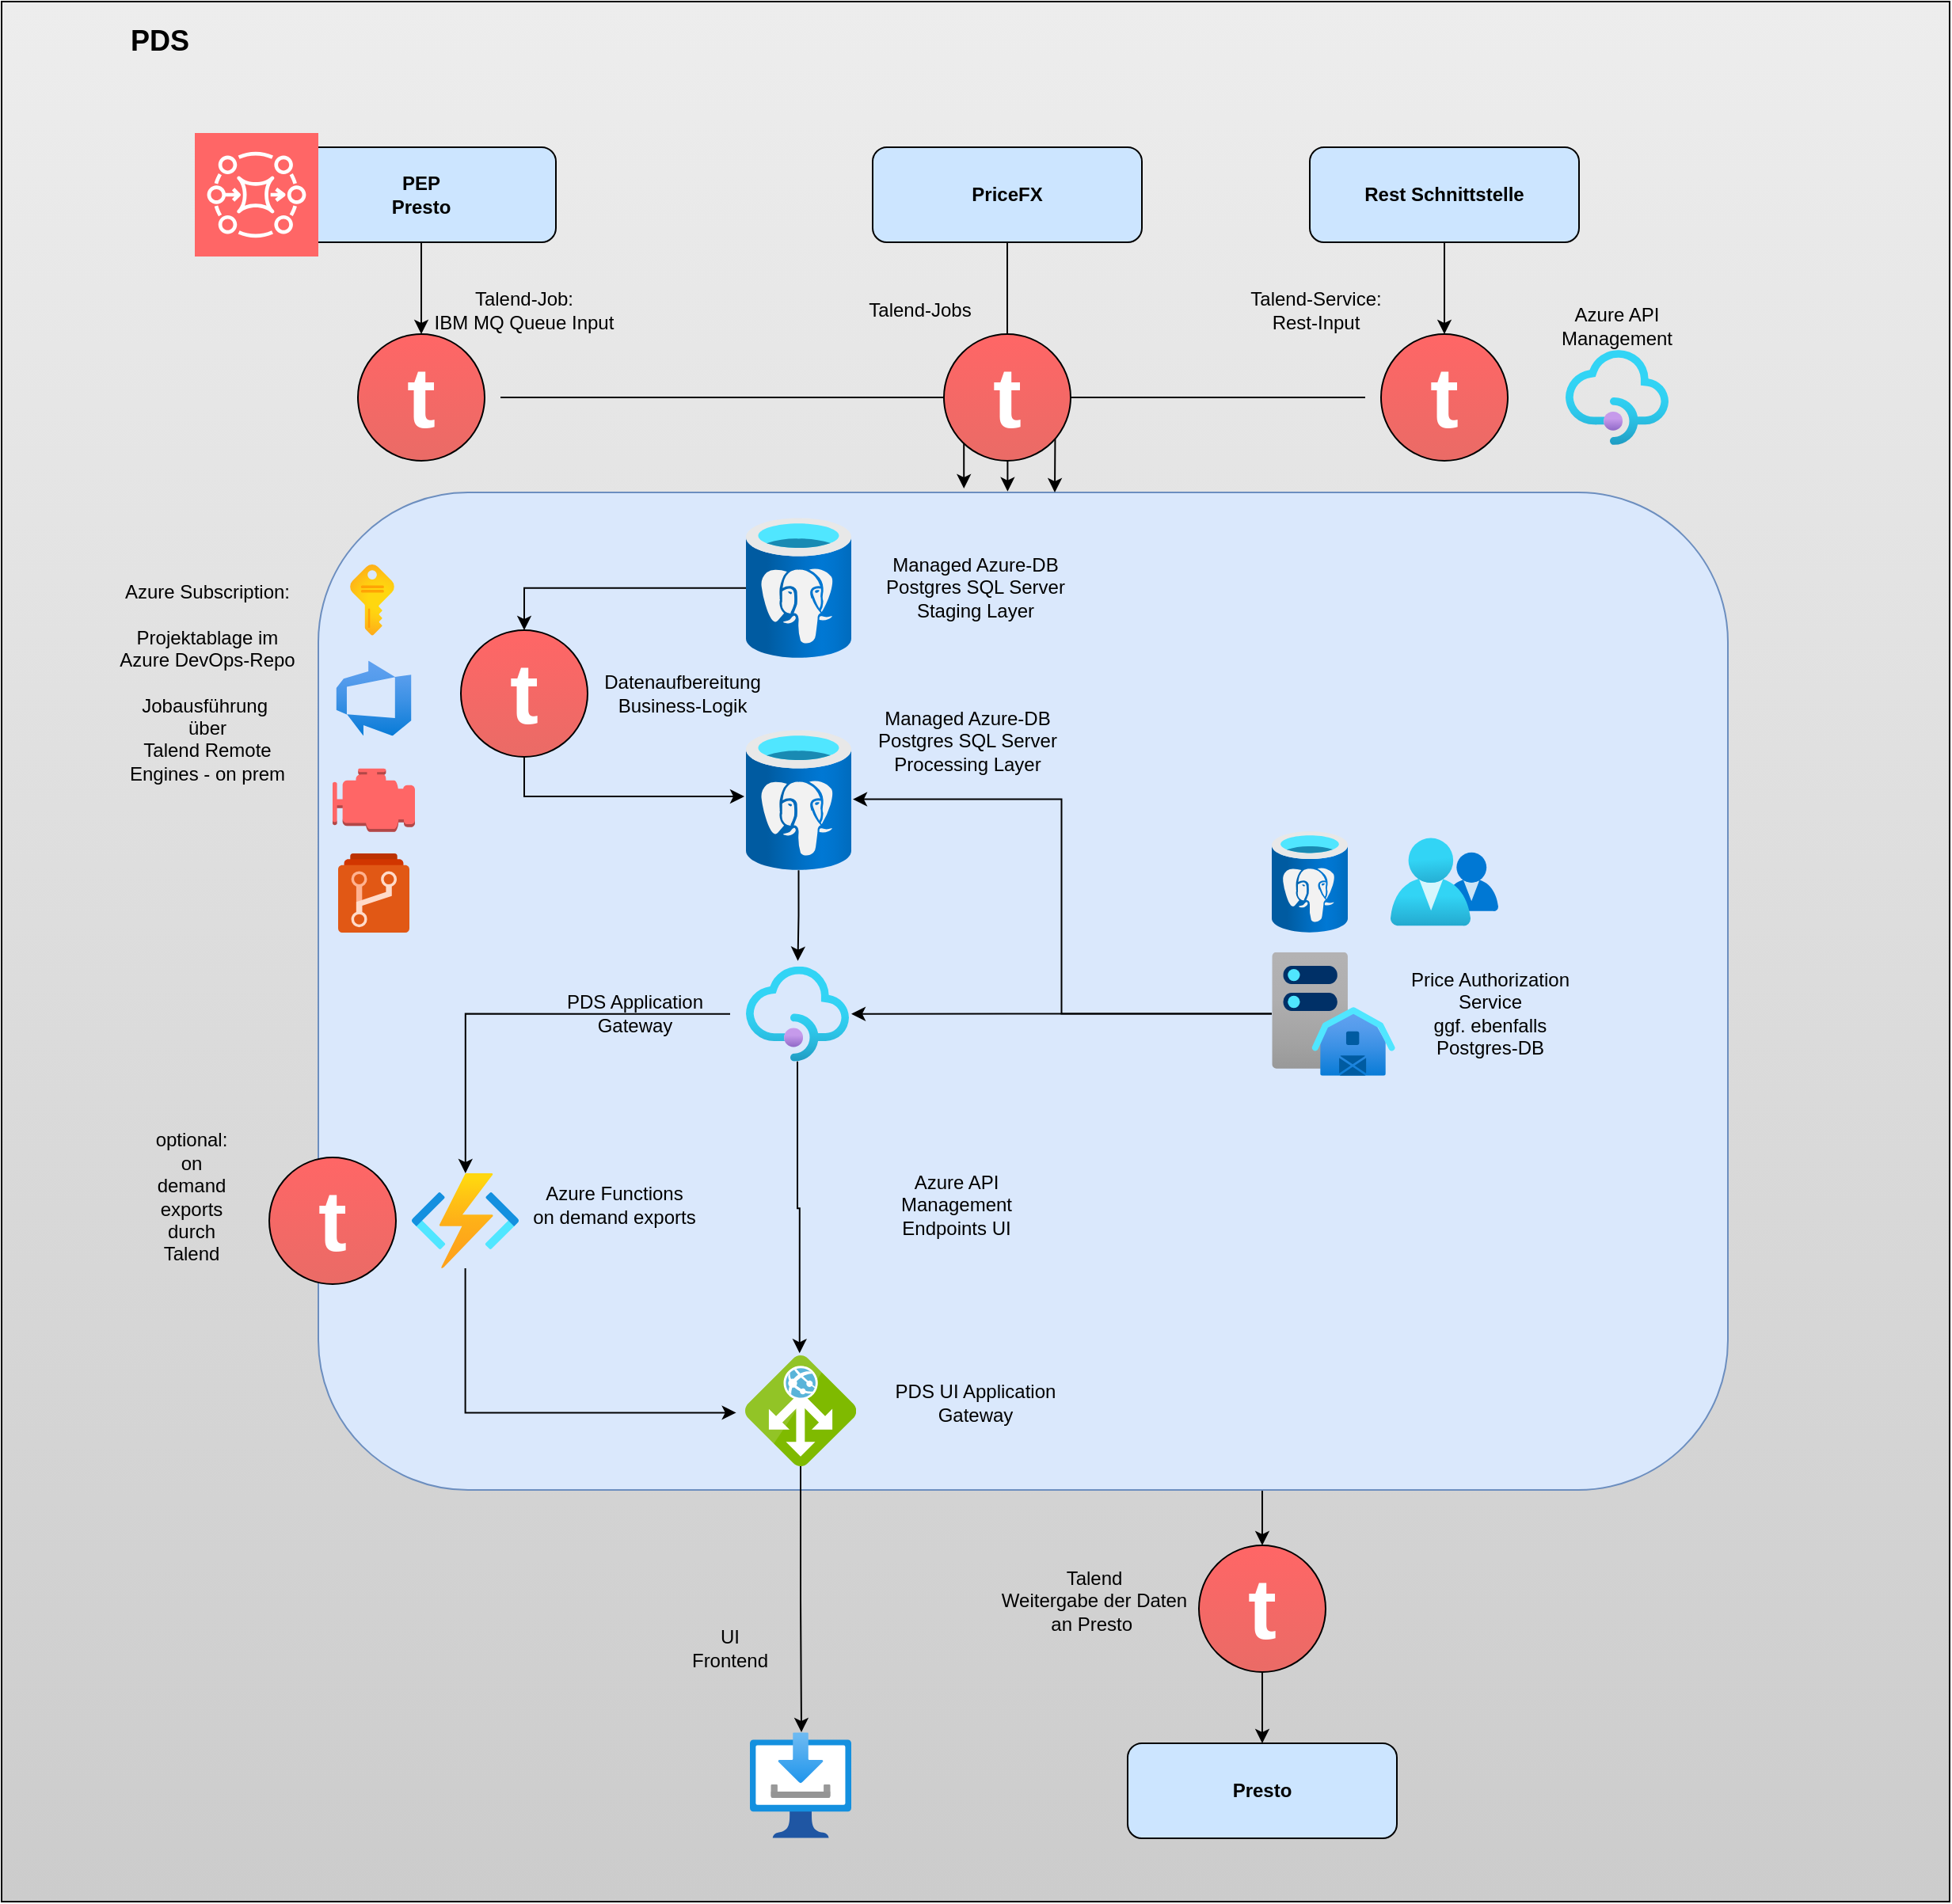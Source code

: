 <mxfile version="22.1.8" type="github">
  <diagram name="Seite-1" id="4qsizp8y5dEVkx0iQMWr">
    <mxGraphModel dx="3703" dy="2286" grid="1" gridSize="10" guides="1" tooltips="1" connect="1" arrows="1" fold="1" page="1" pageScale="1" pageWidth="827" pageHeight="1169" math="0" shadow="0">
      <root>
        <mxCell id="0" />
        <mxCell id="1" parent="0" />
        <mxCell id="PJB8R_SI4VqUsFEprVOb-1" value="" style="rounded=0;whiteSpace=wrap;html=1;labelBackgroundColor=none;fillColor=#EDEDED;gradientColor=#CCCCCC;" parent="1" vertex="1">
          <mxGeometry x="-1510" y="-1090" width="1230" height="1200" as="geometry" />
        </mxCell>
        <mxCell id="PJB8R_SI4VqUsFEprVOb-2" style="edgeStyle=orthogonalEdgeStyle;rounded=0;orthogonalLoop=1;jettySize=auto;html=1;entryX=0.5;entryY=0;entryDx=0;entryDy=0;exitX=0.493;exitY=1.004;exitDx=0;exitDy=0;exitPerimeter=0;" parent="1" source="PJB8R_SI4VqUsFEprVOb-27" target="PJB8R_SI4VqUsFEprVOb-37" edge="1">
          <mxGeometry relative="1" as="geometry">
            <mxPoint x="-1008.75" y="-440" as="targetPoint" />
          </mxGeometry>
        </mxCell>
        <mxCell id="PJB8R_SI4VqUsFEprVOb-3" value="" style="rounded=1;whiteSpace=wrap;html=1;fillColor=#dae8fc;strokeColor=#6c8ebf;" parent="1" vertex="1">
          <mxGeometry x="-1310" y="-780" width="890" height="630" as="geometry" />
        </mxCell>
        <mxCell id="PJB8R_SI4VqUsFEprVOb-4" value="&lt;b&gt;PEP&lt;br&gt;Presto&lt;br&gt;&lt;/b&gt;" style="rounded=1;whiteSpace=wrap;html=1;fillColor=#CCE5FF;" parent="1" vertex="1">
          <mxGeometry x="-1330" y="-998" width="170" height="60" as="geometry" />
        </mxCell>
        <mxCell id="PJB8R_SI4VqUsFEprVOb-5" style="edgeStyle=orthogonalEdgeStyle;rounded=0;orthogonalLoop=1;jettySize=auto;html=1;entryX=0.5;entryY=0;entryDx=0;entryDy=0;" parent="1" source="PJB8R_SI4VqUsFEprVOb-6" target="PJB8R_SI4VqUsFEprVOb-25" edge="1">
          <mxGeometry relative="1" as="geometry" />
        </mxCell>
        <mxCell id="PJB8R_SI4VqUsFEprVOb-6" value="" style="image;aspect=fixed;html=1;points=[];align=center;fontSize=12;image=img/lib/azure2/databases/Azure_Database_PostgreSQL_Server.svg;" parent="1" vertex="1">
          <mxGeometry x="-1040" y="-764" width="66.5" height="88.66" as="geometry" />
        </mxCell>
        <mxCell id="PJB8R_SI4VqUsFEprVOb-7" value="&lt;b&gt;Presto&lt;/b&gt;" style="rounded=1;whiteSpace=wrap;html=1;fillColor=#CCE5FF;" parent="1" vertex="1">
          <mxGeometry x="-799" y="10" width="170" height="60" as="geometry" />
        </mxCell>
        <mxCell id="PJB8R_SI4VqUsFEprVOb-8" value="" style="group;horizontal=0;labelBorderColor=default;html=1;fontStyle=0;perimeterSpacing=5;strokeWidth=10;rounded=0;glass=0;fillColor=none;gradientColor=none;shadow=0;" parent="1" vertex="1" connectable="0">
          <mxGeometry x="-1295" y="-880" width="100" height="80" as="geometry" />
        </mxCell>
        <mxCell id="PJB8R_SI4VqUsFEprVOb-9" value="" style="ellipse;whiteSpace=wrap;html=1;aspect=fixed;fillColor=#FF6666;strokeColor=default;fontSize=54;gradientColor=#EA6B66;" parent="PJB8R_SI4VqUsFEprVOb-8" vertex="1">
          <mxGeometry x="10" width="80" height="80" as="geometry" />
        </mxCell>
        <mxCell id="PJB8R_SI4VqUsFEprVOb-10" value="&lt;font face=&quot;Helvetica&quot; style=&quot;font-size: 54px;&quot;&gt;t&lt;/font&gt;" style="text;html=1;fontSize=48;fontStyle=1;verticalAlign=middle;align=center;strokeWidth=1;perimeterSpacing=0;rounded=0;horizontal=1;fontColor=#FFFFFF;fontFamily=Tahoma;whiteSpace=wrap;" parent="PJB8R_SI4VqUsFEprVOb-8" vertex="1">
          <mxGeometry y="20" width="100" height="40" as="geometry" />
        </mxCell>
        <mxCell id="PJB8R_SI4VqUsFEprVOb-11" value="Talend-Job:&lt;br&gt;IBM MQ Queue Input" style="text;html=1;strokeColor=none;fillColor=none;align=center;verticalAlign=middle;whiteSpace=wrap;rounded=0;" parent="1" vertex="1">
          <mxGeometry x="-1240" y="-910" width="120" height="30" as="geometry" />
        </mxCell>
        <mxCell id="PJB8R_SI4VqUsFEprVOb-12" style="edgeStyle=orthogonalEdgeStyle;rounded=0;orthogonalLoop=1;jettySize=auto;html=1;exitX=1;exitY=0.5;exitDx=0;exitDy=0;entryX=0.489;entryY=-0.001;entryDx=0;entryDy=0;entryPerimeter=0;" parent="1" source="PJB8R_SI4VqUsFEprVOb-10" target="PJB8R_SI4VqUsFEprVOb-3" edge="1">
          <mxGeometry relative="1" as="geometry" />
        </mxCell>
        <mxCell id="PJB8R_SI4VqUsFEprVOb-13" style="edgeStyle=orthogonalEdgeStyle;rounded=0;orthogonalLoop=1;jettySize=auto;html=1;exitX=0.5;exitY=1;exitDx=0;exitDy=0;entryX=0.5;entryY=0;entryDx=0;entryDy=0;" parent="1" source="PJB8R_SI4VqUsFEprVOb-14" target="PJB8R_SI4VqUsFEprVOb-16" edge="1">
          <mxGeometry relative="1" as="geometry" />
        </mxCell>
        <mxCell id="PJB8R_SI4VqUsFEprVOb-14" value="&lt;b&gt;Rest Schnittstelle&lt;br&gt;&lt;/b&gt;" style="rounded=1;whiteSpace=wrap;html=1;fillColor=#CCE5FF;" parent="1" vertex="1">
          <mxGeometry x="-684" y="-998" width="170" height="60" as="geometry" />
        </mxCell>
        <mxCell id="PJB8R_SI4VqUsFEprVOb-15" value="" style="group;horizontal=0;labelBorderColor=default;html=1;fontStyle=0;perimeterSpacing=5;strokeWidth=10;rounded=0;glass=0;fillColor=none;gradientColor=none;shadow=0;" parent="1" vertex="1" connectable="0">
          <mxGeometry x="-649" y="-880" width="100" height="80" as="geometry" />
        </mxCell>
        <mxCell id="PJB8R_SI4VqUsFEprVOb-16" value="" style="ellipse;whiteSpace=wrap;html=1;aspect=fixed;fillColor=#FF6666;strokeColor=default;fontSize=54;gradientColor=#EA6B66;" parent="PJB8R_SI4VqUsFEprVOb-15" vertex="1">
          <mxGeometry x="10" width="80" height="80" as="geometry" />
        </mxCell>
        <mxCell id="PJB8R_SI4VqUsFEprVOb-17" value="&lt;font face=&quot;Helvetica&quot; style=&quot;font-size: 54px;&quot;&gt;t&lt;/font&gt;" style="text;html=1;fontSize=48;fontStyle=1;verticalAlign=middle;align=center;strokeWidth=1;perimeterSpacing=0;rounded=0;horizontal=1;fontColor=#FFFFFF;fontFamily=Tahoma;whiteSpace=wrap;" parent="PJB8R_SI4VqUsFEprVOb-15" vertex="1">
          <mxGeometry y="20" width="100" height="40" as="geometry" />
        </mxCell>
        <mxCell id="PJB8R_SI4VqUsFEprVOb-18" style="edgeStyle=orthogonalEdgeStyle;rounded=0;orthogonalLoop=1;jettySize=auto;html=1;entryX=0.5;entryY=0;entryDx=0;entryDy=0;entryPerimeter=0;" parent="1" source="PJB8R_SI4VqUsFEprVOb-4" target="PJB8R_SI4VqUsFEprVOb-9" edge="1">
          <mxGeometry relative="1" as="geometry" />
        </mxCell>
        <mxCell id="PJB8R_SI4VqUsFEprVOb-19" value="Talend-Service:&lt;br&gt;Rest-Input" style="text;html=1;strokeColor=none;fillColor=none;align=center;verticalAlign=middle;whiteSpace=wrap;rounded=0;" parent="1" vertex="1">
          <mxGeometry x="-740" y="-910" width="120" height="30" as="geometry" />
        </mxCell>
        <mxCell id="PJB8R_SI4VqUsFEprVOb-20" value="" style="image;aspect=fixed;html=1;points=[];align=center;fontSize=12;image=img/lib/azure2/integration/API_Management_Services.svg;" parent="1" vertex="1">
          <mxGeometry x="-522.5" y="-870" width="65" height="60" as="geometry" />
        </mxCell>
        <mxCell id="PJB8R_SI4VqUsFEprVOb-21" value="Managed Azure-DB Postgres SQL Server&lt;br&gt;Staging Layer" style="text;html=1;strokeColor=none;fillColor=none;align=center;verticalAlign=middle;whiteSpace=wrap;rounded=0;" parent="1" vertex="1">
          <mxGeometry x="-955" y="-734.67" width="120" height="30" as="geometry" />
        </mxCell>
        <mxCell id="PJB8R_SI4VqUsFEprVOb-22" value="Azure API&lt;br&gt;Management" style="text;html=1;strokeColor=none;fillColor=none;align=center;verticalAlign=middle;whiteSpace=wrap;rounded=0;" parent="1" vertex="1">
          <mxGeometry x="-550" y="-900" width="120" height="30" as="geometry" />
        </mxCell>
        <mxCell id="PJB8R_SI4VqUsFEprVOb-23" style="edgeStyle=orthogonalEdgeStyle;rounded=0;orthogonalLoop=1;jettySize=auto;html=1;exitX=0;exitY=0.5;exitDx=0;exitDy=0;entryX=0.458;entryY=-0.004;entryDx=0;entryDy=0;entryPerimeter=0;" parent="1" source="PJB8R_SI4VqUsFEprVOb-17" target="PJB8R_SI4VqUsFEprVOb-3" edge="1">
          <mxGeometry relative="1" as="geometry" />
        </mxCell>
        <mxCell id="PJB8R_SI4VqUsFEprVOb-24" value="" style="group;horizontal=0;labelBorderColor=default;html=1;fontStyle=0;perimeterSpacing=5;strokeWidth=10;rounded=0;glass=0;fillColor=none;gradientColor=none;shadow=0;" parent="1" vertex="1" connectable="0">
          <mxGeometry x="-1230" y="-693" width="100" height="80" as="geometry" />
        </mxCell>
        <mxCell id="PJB8R_SI4VqUsFEprVOb-25" value="" style="ellipse;whiteSpace=wrap;html=1;aspect=fixed;fillColor=#FF6666;strokeColor=default;fontSize=54;gradientColor=#EA6B66;" parent="PJB8R_SI4VqUsFEprVOb-24" vertex="1">
          <mxGeometry x="10" width="80" height="80" as="geometry" />
        </mxCell>
        <mxCell id="PJB8R_SI4VqUsFEprVOb-26" value="&lt;font face=&quot;Helvetica&quot; style=&quot;font-size: 54px;&quot;&gt;t&lt;/font&gt;" style="text;html=1;fontSize=48;fontStyle=1;verticalAlign=middle;align=center;strokeWidth=1;perimeterSpacing=0;rounded=0;horizontal=1;fontColor=#FFFFFF;fontFamily=Tahoma;whiteSpace=wrap;" parent="PJB8R_SI4VqUsFEprVOb-24" vertex="1">
          <mxGeometry y="20" width="100" height="40" as="geometry" />
        </mxCell>
        <mxCell id="PJB8R_SI4VqUsFEprVOb-27" value="" style="image;aspect=fixed;html=1;points=[];align=center;fontSize=12;image=img/lib/azure2/databases/Azure_Database_PostgreSQL_Server.svg;" parent="1" vertex="1">
          <mxGeometry x="-1040" y="-630" width="66.5" height="88.66" as="geometry" />
        </mxCell>
        <mxCell id="PJB8R_SI4VqUsFEprVOb-28" style="edgeStyle=orthogonalEdgeStyle;rounded=0;orthogonalLoop=1;jettySize=auto;html=1;entryX=-0.015;entryY=0.474;entryDx=0;entryDy=0;entryPerimeter=0;exitX=0.5;exitY=1;exitDx=0;exitDy=0;" parent="1" source="PJB8R_SI4VqUsFEprVOb-25" target="PJB8R_SI4VqUsFEprVOb-27" edge="1">
          <mxGeometry relative="1" as="geometry" />
        </mxCell>
        <mxCell id="PJB8R_SI4VqUsFEprVOb-29" value="Managed Azure-DB Postgres SQL Server&lt;br&gt;Processing Layer" style="text;html=1;strokeColor=none;fillColor=none;align=center;verticalAlign=middle;whiteSpace=wrap;rounded=0;" parent="1" vertex="1">
          <mxGeometry x="-960" y="-638" width="120" height="30" as="geometry" />
        </mxCell>
        <mxCell id="PJB8R_SI4VqUsFEprVOb-30" value="Datenaufbereitung&lt;br&gt;Business-Logik" style="text;html=1;strokeColor=none;fillColor=none;align=center;verticalAlign=middle;whiteSpace=wrap;rounded=0;" parent="1" vertex="1">
          <mxGeometry x="-1140" y="-668" width="120" height="30" as="geometry" />
        </mxCell>
        <mxCell id="PJB8R_SI4VqUsFEprVOb-31" value="PDS" style="text;html=1;strokeColor=none;fillColor=none;align=center;verticalAlign=middle;whiteSpace=wrap;rounded=0;fontStyle=1;fontSize=18;" parent="1" vertex="1">
          <mxGeometry x="-1440" y="-1080" width="60" height="30" as="geometry" />
        </mxCell>
        <mxCell id="PJB8R_SI4VqUsFEprVOb-32" value="" style="image;aspect=fixed;html=1;points=[];align=center;fontSize=12;image=img/lib/azure2/devops/Azure_DevOps.svg;" parent="1" vertex="1">
          <mxGeometry x="-1298.75" y="-673.75" width="47.5" height="47.5" as="geometry" />
        </mxCell>
        <mxCell id="PJB8R_SI4VqUsFEprVOb-33" value="" style="image;aspect=fixed;html=1;points=[];align=center;fontSize=12;image=img/lib/azure2/general/Subscriptions.svg;" parent="1" vertex="1">
          <mxGeometry x="-1289.95" y="-734.67" width="27.89" height="45" as="geometry" />
        </mxCell>
        <mxCell id="PJB8R_SI4VqUsFEprVOb-34" value="Azure Subscription:&lt;br&gt;&lt;br&gt;Projektablage im&lt;br&gt;Azure DevOps-Repo&lt;br&gt;&lt;br&gt;Jobausführung&amp;nbsp;&lt;br&gt;über &lt;br&gt;Talend Remote Engines - on prem" style="text;html=1;strokeColor=none;fillColor=none;align=center;verticalAlign=middle;whiteSpace=wrap;rounded=0;" parent="1" vertex="1">
          <mxGeometry x="-1440" y="-675.34" width="120" height="30" as="geometry" />
        </mxCell>
        <mxCell id="PJB8R_SI4VqUsFEprVOb-35" value="" style="outlineConnect=0;dashed=0;verticalLabelPosition=bottom;verticalAlign=top;align=center;html=1;shape=mxgraph.aws3.emr_engine;fillColor=#FF6666;gradientColor=none;" parent="1" vertex="1">
          <mxGeometry x="-1301" y="-605.67" width="52" height="40" as="geometry" />
        </mxCell>
        <mxCell id="PJB8R_SI4VqUsFEprVOb-36" value="" style="group;horizontal=0;labelBorderColor=default;html=1;fontStyle=0;perimeterSpacing=5;strokeWidth=10;rounded=0;glass=0;fillColor=none;gradientColor=none;shadow=0;" parent="1" vertex="1" connectable="0">
          <mxGeometry x="-764" y="-115" width="100" height="80" as="geometry" />
        </mxCell>
        <mxCell id="PJB8R_SI4VqUsFEprVOb-37" value="" style="ellipse;whiteSpace=wrap;html=1;aspect=fixed;fillColor=#FF6666;strokeColor=default;fontSize=54;gradientColor=#EA6B66;" parent="PJB8R_SI4VqUsFEprVOb-36" vertex="1">
          <mxGeometry x="10" width="80" height="80" as="geometry" />
        </mxCell>
        <mxCell id="PJB8R_SI4VqUsFEprVOb-38" value="&lt;font face=&quot;Helvetica&quot; style=&quot;font-size: 54px;&quot;&gt;t&lt;/font&gt;" style="text;html=1;fontSize=48;fontStyle=1;verticalAlign=middle;align=center;strokeWidth=1;perimeterSpacing=0;rounded=0;horizontal=1;fontColor=#FFFFFF;fontFamily=Tahoma;whiteSpace=wrap;" parent="PJB8R_SI4VqUsFEprVOb-36" vertex="1">
          <mxGeometry y="20" width="100" height="40" as="geometry" />
        </mxCell>
        <mxCell id="PJB8R_SI4VqUsFEprVOb-39" style="edgeStyle=orthogonalEdgeStyle;rounded=0;orthogonalLoop=1;jettySize=auto;html=1;exitX=0.5;exitY=1;exitDx=0;exitDy=0;entryX=0.5;entryY=0;entryDx=0;entryDy=0;" parent="1" source="PJB8R_SI4VqUsFEprVOb-37" target="PJB8R_SI4VqUsFEprVOb-7" edge="1">
          <mxGeometry relative="1" as="geometry" />
        </mxCell>
        <mxCell id="PJB8R_SI4VqUsFEprVOb-40" value="Talend&lt;br&gt;Weitergabe der Daten an Presto&amp;nbsp;" style="text;html=1;strokeColor=none;fillColor=none;align=center;verticalAlign=middle;whiteSpace=wrap;rounded=0;" parent="1" vertex="1">
          <mxGeometry x="-880" y="-95" width="120" height="30" as="geometry" />
        </mxCell>
        <mxCell id="PJB8R_SI4VqUsFEprVOb-41" value="" style="sketch=0;points=[[0,0,0],[0.25,0,0],[0.5,0,0],[0.75,0,0],[1,0,0],[0,1,0],[0.25,1,0],[0.5,1,0],[0.75,1,0],[1,1,0],[0,0.25,0],[0,0.5,0],[0,0.75,0],[1,0.25,0],[1,0.5,0],[1,0.75,0]];outlineConnect=0;fontColor=#232F3E;fillColor=#FF6666;strokeColor=#ffffff;dashed=0;verticalLabelPosition=bottom;verticalAlign=top;align=center;html=1;fontSize=12;fontStyle=0;aspect=fixed;shape=mxgraph.aws4.resourceIcon;resIcon=mxgraph.aws4.mq;" parent="1" vertex="1">
          <mxGeometry x="-1388" y="-1007" width="78" height="78" as="geometry" />
        </mxCell>
        <mxCell id="PJB8R_SI4VqUsFEprVOb-42" style="edgeStyle=orthogonalEdgeStyle;rounded=0;orthogonalLoop=1;jettySize=auto;html=1;exitX=0.5;exitY=1;exitDx=0;exitDy=0;" parent="1" source="PJB8R_SI4VqUsFEprVOb-43" edge="1">
          <mxGeometry relative="1" as="geometry">
            <mxPoint x="-845" y="-780" as="targetPoint" />
          </mxGeometry>
        </mxCell>
        <mxCell id="PJB8R_SI4VqUsFEprVOb-43" value="&lt;b&gt;PriceFX&lt;br&gt;&lt;/b&gt;" style="rounded=1;whiteSpace=wrap;html=1;fillColor=#CCE5FF;" parent="1" vertex="1">
          <mxGeometry x="-960" y="-998" width="170" height="60" as="geometry" />
        </mxCell>
        <mxCell id="PJB8R_SI4VqUsFEprVOb-44" value="" style="group;horizontal=0;labelBorderColor=default;html=1;fontStyle=0;perimeterSpacing=5;strokeWidth=10;rounded=0;glass=0;fillColor=none;gradientColor=none;shadow=0;" parent="1" vertex="1" connectable="0">
          <mxGeometry x="-925" y="-880" width="100" height="80" as="geometry" />
        </mxCell>
        <mxCell id="PJB8R_SI4VqUsFEprVOb-45" value="" style="ellipse;whiteSpace=wrap;html=1;aspect=fixed;fillColor=#FF6666;strokeColor=default;fontSize=54;gradientColor=#EA6B66;" parent="PJB8R_SI4VqUsFEprVOb-44" vertex="1">
          <mxGeometry x="10" width="80" height="80" as="geometry" />
        </mxCell>
        <mxCell id="PJB8R_SI4VqUsFEprVOb-46" value="&lt;font face=&quot;Helvetica&quot; style=&quot;font-size: 54px;&quot;&gt;t&lt;/font&gt;" style="text;html=1;fontSize=48;fontStyle=1;verticalAlign=middle;align=center;strokeWidth=1;perimeterSpacing=0;rounded=0;horizontal=1;fontColor=#FFFFFF;fontFamily=Tahoma;whiteSpace=wrap;" parent="PJB8R_SI4VqUsFEprVOb-44" vertex="1">
          <mxGeometry y="20" width="100" height="40" as="geometry" />
        </mxCell>
        <mxCell id="PJB8R_SI4VqUsFEprVOb-48" value="Talend-Jobs" style="text;html=1;strokeColor=none;fillColor=none;align=center;verticalAlign=middle;whiteSpace=wrap;rounded=0;" parent="1" vertex="1">
          <mxGeometry x="-990" y="-910" width="120" height="30" as="geometry" />
        </mxCell>
        <mxCell id="PJB8R_SI4VqUsFEprVOb-49" style="edgeStyle=orthogonalEdgeStyle;rounded=0;orthogonalLoop=1;jettySize=auto;html=1;exitX=0.5;exitY=0;exitDx=0;exitDy=0;exitPerimeter=0;entryX=0.5;entryY=0;entryDx=0;entryDy=0;entryPerimeter=0;" parent="1" edge="1">
          <mxGeometry relative="1" as="geometry">
            <mxPoint x="-1141.75" y="-468" as="sourcePoint" />
            <mxPoint x="-1141.75" y="-468" as="targetPoint" />
          </mxGeometry>
        </mxCell>
        <mxCell id="PJB8R_SI4VqUsFEprVOb-50" value="PDS Application Gateway" style="text;html=1;strokeColor=none;fillColor=none;align=center;verticalAlign=middle;whiteSpace=wrap;rounded=0;" parent="1" vertex="1">
          <mxGeometry x="-1170" y="-465.67" width="120" height="30" as="geometry" />
        </mxCell>
        <mxCell id="PJB8R_SI4VqUsFEprVOb-52" value="" style="image;aspect=fixed;html=1;points=[];align=center;fontSize=12;image=img/lib/azure2/integration/API_Management_Services.svg;" parent="1" vertex="1">
          <mxGeometry x="-1040" y="-480.67" width="65" height="60" as="geometry" />
        </mxCell>
        <mxCell id="PJB8R_SI4VqUsFEprVOb-53" value="Price Authorization Service&lt;br&gt;ggf. ebenfalls Postgres-DB" style="text;html=1;strokeColor=none;fillColor=none;align=center;verticalAlign=middle;whiteSpace=wrap;rounded=0;" parent="1" vertex="1">
          <mxGeometry x="-630" y="-465.67" width="120" height="30" as="geometry" />
        </mxCell>
        <mxCell id="PJB8R_SI4VqUsFEprVOb-54" style="edgeStyle=orthogonalEdgeStyle;rounded=0;orthogonalLoop=1;jettySize=auto;html=1;entryX=0.518;entryY=0.022;entryDx=0;entryDy=0;entryPerimeter=0;" parent="1" source="PJB8R_SI4VqUsFEprVOb-27" edge="1">
          <mxGeometry relative="1" as="geometry">
            <mxPoint x="-1007.24" y="-484.13" as="targetPoint" />
          </mxGeometry>
        </mxCell>
        <mxCell id="PJB8R_SI4VqUsFEprVOb-56" style="edgeStyle=orthogonalEdgeStyle;rounded=0;orthogonalLoop=1;jettySize=auto;html=1;" parent="1" source="PJB8R_SI4VqUsFEprVOb-57" edge="1">
          <mxGeometry relative="1" as="geometry">
            <mxPoint x="-973.5" y="-450.67" as="targetPoint" />
          </mxGeometry>
        </mxCell>
        <mxCell id="PJB8R_SI4VqUsFEprVOb-57" value="" style="image;aspect=fixed;html=1;points=[];align=center;fontSize=12;image=img/lib/azure2/general/Server_Farm.svg;" parent="1" vertex="1">
          <mxGeometry x="-708" y="-489.67" width="78" height="78" as="geometry" />
        </mxCell>
        <mxCell id="PJB8R_SI4VqUsFEprVOb-58" value="" style="image;aspect=fixed;html=1;points=[];align=center;fontSize=12;image=img/lib/azure2/identity/Groups.svg;" parent="1" vertex="1">
          <mxGeometry x="-633" y="-562.0" width="68" height="56.0" as="geometry" />
        </mxCell>
        <mxCell id="PJB8R_SI4VqUsFEprVOb-60" style="edgeStyle=orthogonalEdgeStyle;rounded=0;orthogonalLoop=1;jettySize=auto;html=1;entryX=0.508;entryY=0;entryDx=0;entryDy=0;entryPerimeter=0;" parent="1" source="PJB8R_SI4VqUsFEprVOb-67" target="bPswr6uRPP71jAlzG4dA-1" edge="1">
          <mxGeometry relative="1" as="geometry">
            <mxPoint x="-1005.112" y="5.599" as="targetPoint" />
          </mxGeometry>
        </mxCell>
        <mxCell id="PJB8R_SI4VqUsFEprVOb-61" value="UI Frontend" style="text;html=1;strokeColor=none;fillColor=none;align=center;verticalAlign=middle;whiteSpace=wrap;rounded=0;" parent="1" vertex="1">
          <mxGeometry x="-1080" y="-65" width="60" height="30" as="geometry" />
        </mxCell>
        <mxCell id="PJB8R_SI4VqUsFEprVOb-62" style="edgeStyle=orthogonalEdgeStyle;rounded=0;orthogonalLoop=1;jettySize=auto;html=1;entryX=1.015;entryY=0.494;entryDx=0;entryDy=0;entryPerimeter=0;" parent="1" source="PJB8R_SI4VqUsFEprVOb-57" target="PJB8R_SI4VqUsFEprVOb-27" edge="1">
          <mxGeometry relative="1" as="geometry" />
        </mxCell>
        <mxCell id="PJB8R_SI4VqUsFEprVOb-63" value="Azure API Management&lt;br&gt;Endpoints UI" style="text;html=1;strokeColor=none;fillColor=none;align=center;verticalAlign=middle;whiteSpace=wrap;rounded=0;" parent="1" vertex="1">
          <mxGeometry x="-967" y="-345" width="120" height="30" as="geometry" />
        </mxCell>
        <mxCell id="PJB8R_SI4VqUsFEprVOb-64" value="" style="image;aspect=fixed;html=1;points=[];align=center;fontSize=12;image=img/lib/azure2/compute/Function_Apps.svg;" parent="1" vertex="1">
          <mxGeometry x="-1251.25" y="-350" width="68" height="60" as="geometry" />
        </mxCell>
        <mxCell id="PJB8R_SI4VqUsFEprVOb-65" style="edgeStyle=orthogonalEdgeStyle;rounded=0;orthogonalLoop=1;jettySize=auto;html=1;entryX=0.502;entryY=0;entryDx=0;entryDy=0;entryPerimeter=0;exitX=1;exitY=0.5;exitDx=0;exitDy=0;" parent="1" source="PJB8R_SI4VqUsFEprVOb-50" target="PJB8R_SI4VqUsFEprVOb-64" edge="1">
          <mxGeometry relative="1" as="geometry">
            <mxPoint x="-1009.34" y="-417.77" as="sourcePoint" />
            <Array as="points">
              <mxPoint x="-1217" y="-450" />
            </Array>
          </mxGeometry>
        </mxCell>
        <mxCell id="PJB8R_SI4VqUsFEprVOb-66" value="" style="edgeStyle=orthogonalEdgeStyle;rounded=0;orthogonalLoop=1;jettySize=auto;html=1;entryX=0.491;entryY=-0.019;entryDx=0;entryDy=0;entryPerimeter=0;" parent="1" source="PJB8R_SI4VqUsFEprVOb-52" target="PJB8R_SI4VqUsFEprVOb-67" edge="1">
          <mxGeometry relative="1" as="geometry">
            <mxPoint x="-1006" y="-290" as="sourcePoint" />
            <mxPoint x="-1005" y="-138" as="targetPoint" />
          </mxGeometry>
        </mxCell>
        <mxCell id="PJB8R_SI4VqUsFEprVOb-67" value="" style="image;sketch=0;aspect=fixed;html=1;points=[];align=center;fontSize=12;image=img/lib/mscae/Application_Gateway.svg;" parent="1" vertex="1">
          <mxGeometry x="-1040.5" y="-235" width="70" height="70" as="geometry" />
        </mxCell>
        <mxCell id="PJB8R_SI4VqUsFEprVOb-68" style="edgeStyle=orthogonalEdgeStyle;rounded=0;orthogonalLoop=1;jettySize=auto;html=1;entryX=-0.081;entryY=0.517;entryDx=0;entryDy=0;entryPerimeter=0;" parent="1" source="PJB8R_SI4VqUsFEprVOb-64" target="PJB8R_SI4VqUsFEprVOb-67" edge="1">
          <mxGeometry relative="1" as="geometry">
            <Array as="points">
              <mxPoint x="-1217" y="-199" />
            </Array>
          </mxGeometry>
        </mxCell>
        <mxCell id="PJB8R_SI4VqUsFEprVOb-69" value="PDS UI Application Gateway" style="text;html=1;strokeColor=none;fillColor=none;align=center;verticalAlign=middle;whiteSpace=wrap;rounded=0;" parent="1" vertex="1">
          <mxGeometry x="-955" y="-220" width="120" height="30" as="geometry" />
        </mxCell>
        <mxCell id="PJB8R_SI4VqUsFEprVOb-70" value="Azure Functions&lt;br&gt;on demand exports" style="text;html=1;strokeColor=none;fillColor=none;align=center;verticalAlign=middle;whiteSpace=wrap;rounded=0;" parent="1" vertex="1">
          <mxGeometry x="-1183.25" y="-345" width="120" height="30" as="geometry" />
        </mxCell>
        <mxCell id="bPswr6uRPP71jAlzG4dA-1" value="" style="image;aspect=fixed;html=1;points=[];align=center;fontSize=12;image=img/lib/azure2/general/Download.svg;" vertex="1" parent="1">
          <mxGeometry x="-1037.5" y="3" width="64" height="67" as="geometry" />
        </mxCell>
        <mxCell id="bPswr6uRPP71jAlzG4dA-2" value="" style="group;horizontal=0;labelBorderColor=default;html=1;fontStyle=0;perimeterSpacing=5;strokeWidth=10;rounded=0;glass=0;fillColor=none;gradientColor=none;shadow=0;" vertex="1" connectable="0" parent="1">
          <mxGeometry x="-1351" y="-360" width="100" height="80" as="geometry" />
        </mxCell>
        <mxCell id="bPswr6uRPP71jAlzG4dA-3" value="" style="ellipse;whiteSpace=wrap;html=1;aspect=fixed;fillColor=#FF6666;strokeColor=default;fontSize=54;gradientColor=#EA6B66;" vertex="1" parent="bPswr6uRPP71jAlzG4dA-2">
          <mxGeometry x="10" width="80" height="80" as="geometry" />
        </mxCell>
        <mxCell id="bPswr6uRPP71jAlzG4dA-4" value="&lt;font face=&quot;Helvetica&quot; style=&quot;font-size: 54px;&quot;&gt;t&lt;/font&gt;" style="text;html=1;fontSize=48;fontStyle=1;verticalAlign=middle;align=center;strokeWidth=1;perimeterSpacing=0;rounded=0;horizontal=1;fontColor=#FFFFFF;fontFamily=Tahoma;whiteSpace=wrap;" vertex="1" parent="bPswr6uRPP71jAlzG4dA-2">
          <mxGeometry y="20" width="100" height="40" as="geometry" />
        </mxCell>
        <mxCell id="bPswr6uRPP71jAlzG4dA-5" value="optional: on demand exports durch Talend" style="text;html=1;strokeColor=none;fillColor=none;align=center;verticalAlign=middle;whiteSpace=wrap;rounded=0;" vertex="1" parent="1">
          <mxGeometry x="-1420" y="-350" width="60" height="30" as="geometry" />
        </mxCell>
        <mxCell id="bPswr6uRPP71jAlzG4dA-6" value="" style="image;aspect=fixed;html=1;points=[];align=center;fontSize=12;image=img/lib/azure2/databases/Azure_Database_PostgreSQL_Server.svg;" vertex="1" parent="1">
          <mxGeometry x="-708" y="-566" width="48" height="64" as="geometry" />
        </mxCell>
        <mxCell id="bPswr6uRPP71jAlzG4dA-7" value="" style="image;sketch=0;aspect=fixed;html=1;points=[];align=center;fontSize=12;image=img/lib/mscae/Azure_Repos.svg;" vertex="1" parent="1">
          <mxGeometry x="-1297.5" y="-552" width="45" height="50" as="geometry" />
        </mxCell>
      </root>
    </mxGraphModel>
  </diagram>
</mxfile>
